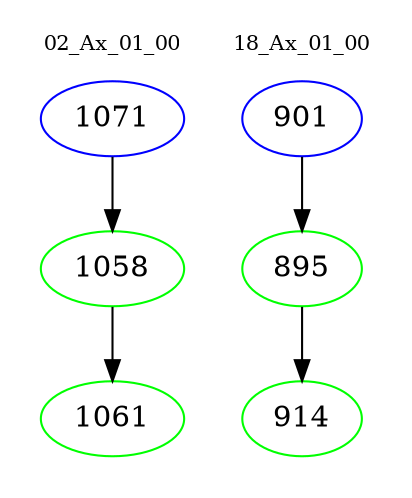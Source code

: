 digraph{
subgraph cluster_0 {
color = white
label = "02_Ax_01_00";
fontsize=10;
T0_1071 [label="1071", color="blue"]
T0_1071 -> T0_1058 [color="black"]
T0_1058 [label="1058", color="green"]
T0_1058 -> T0_1061 [color="black"]
T0_1061 [label="1061", color="green"]
}
subgraph cluster_1 {
color = white
label = "18_Ax_01_00";
fontsize=10;
T1_901 [label="901", color="blue"]
T1_901 -> T1_895 [color="black"]
T1_895 [label="895", color="green"]
T1_895 -> T1_914 [color="black"]
T1_914 [label="914", color="green"]
}
}
